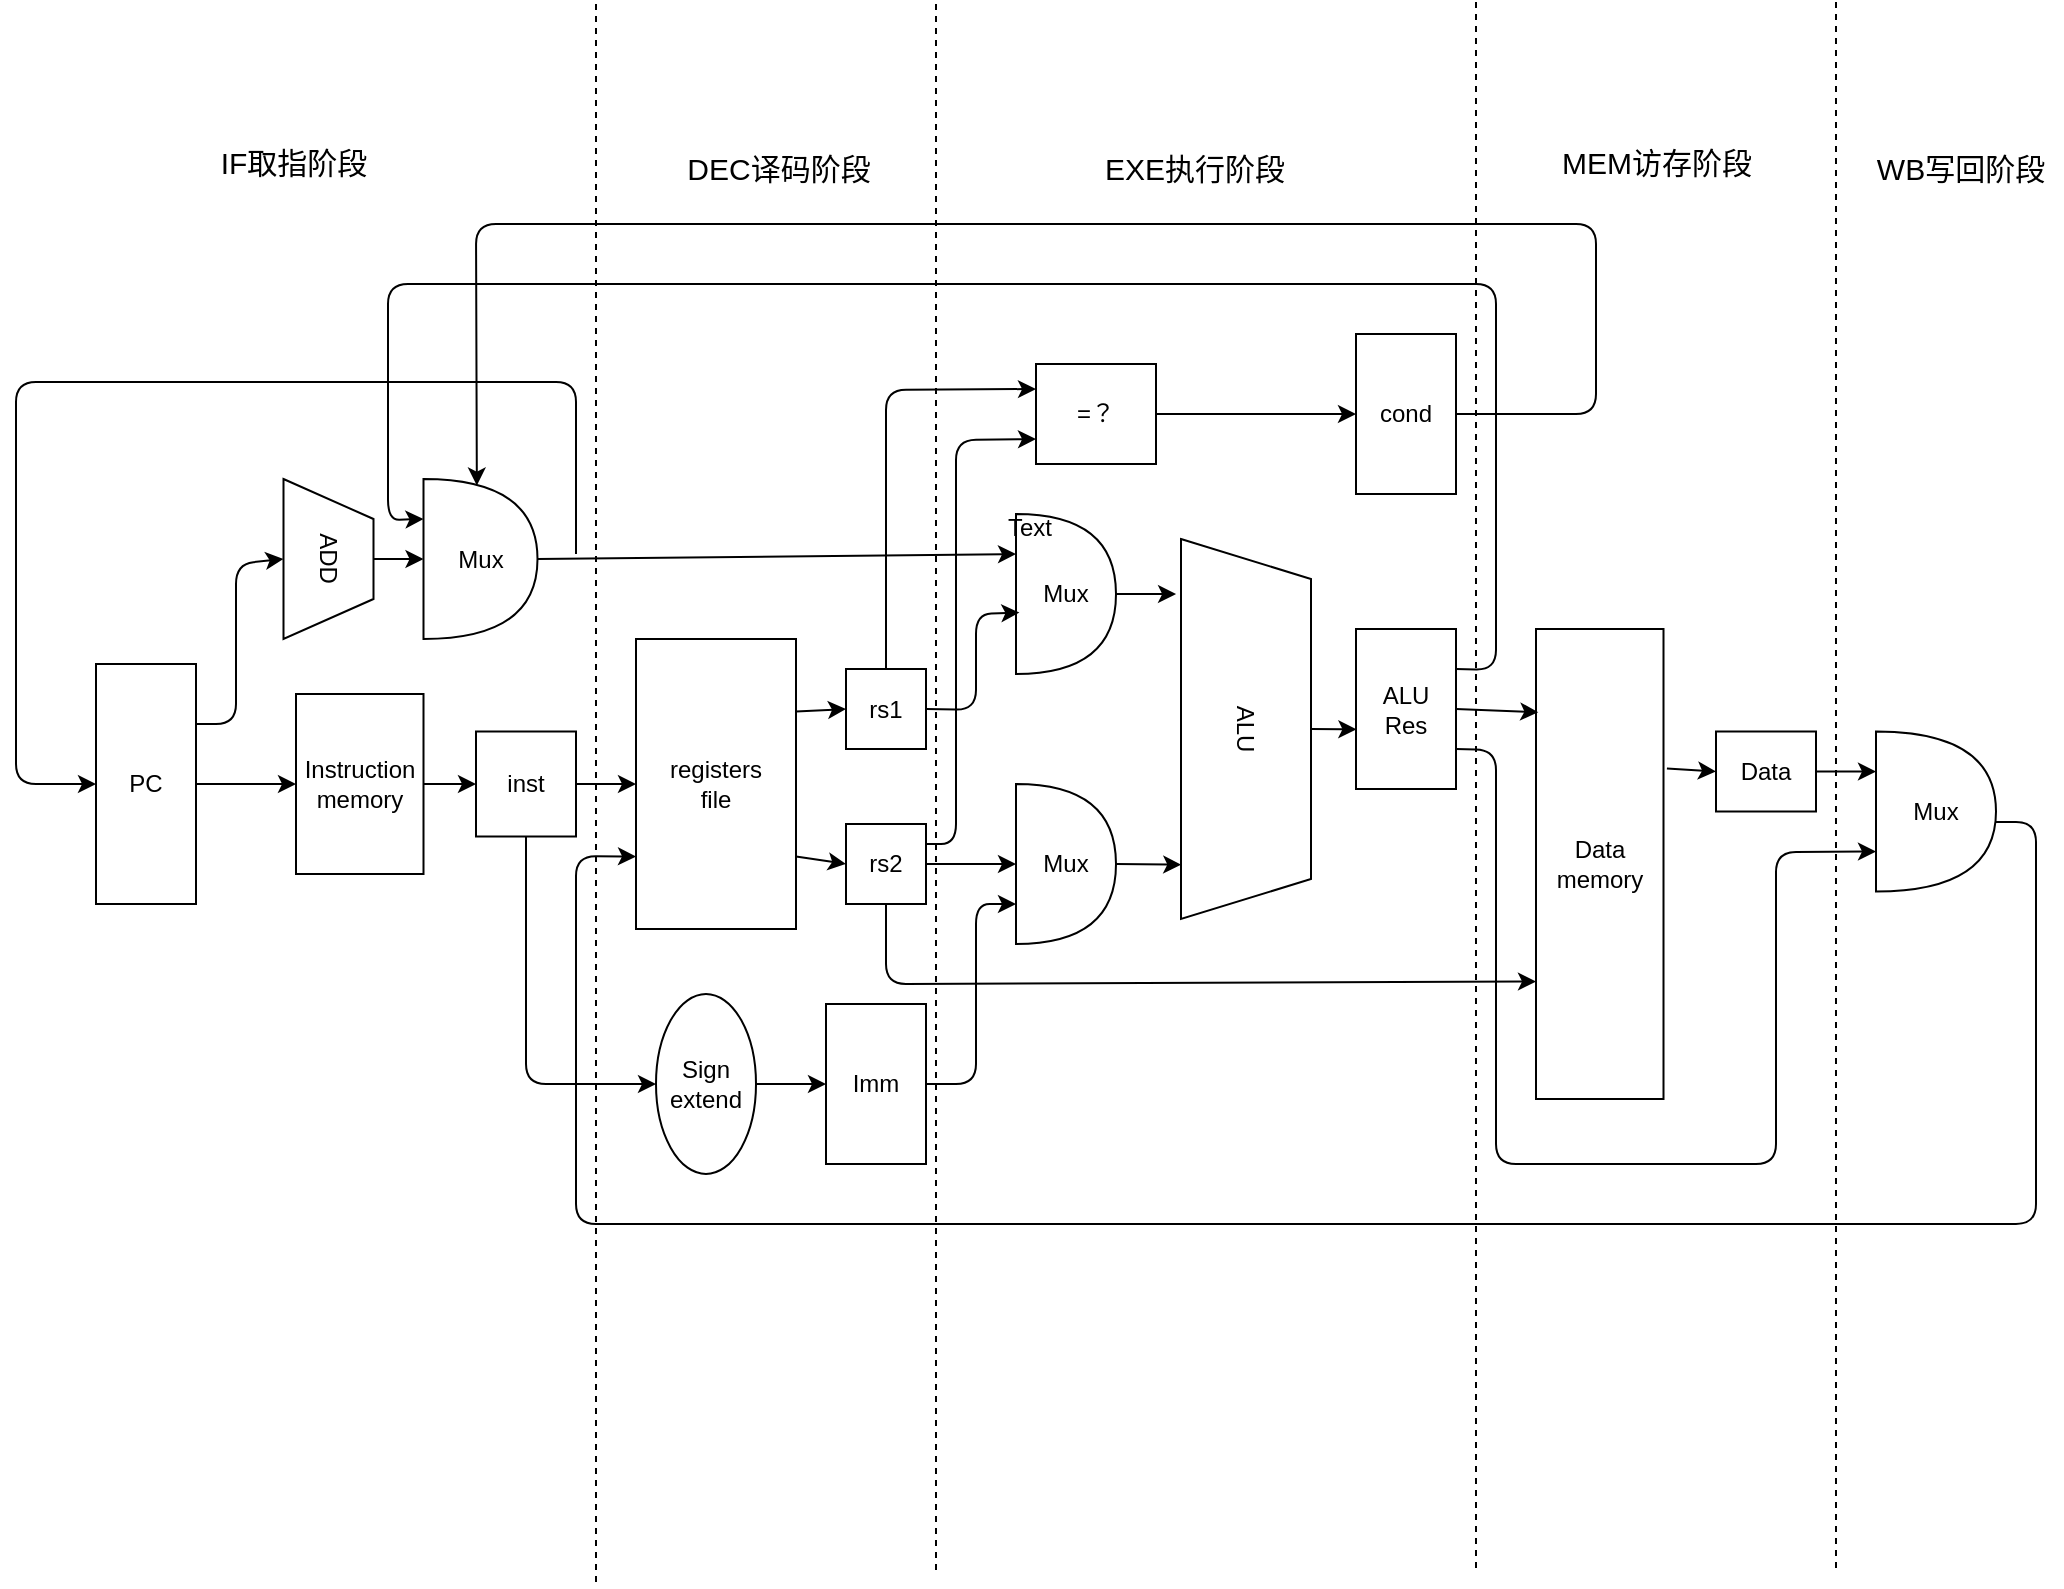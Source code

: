 <mxfile version="14.6.12" type="github">
  <diagram id="mHrBLoBE_nKFGg-nJntb" name="Page-1">
    <mxGraphModel dx="1038" dy="949" grid="1" gridSize="10" guides="1" tooltips="1" connect="1" arrows="1" fold="1" page="0" pageScale="1" pageWidth="827" pageHeight="1169" math="0" shadow="0">
      <root>
        <mxCell id="0" />
        <mxCell id="1" parent="0" />
        <mxCell id="O-riVDPIGo2HMmUdeqhT-26" style="edgeStyle=orthogonalEdgeStyle;rounded=0;orthogonalLoop=1;jettySize=auto;html=1;exitX=1;exitY=0.5;exitDx=0;exitDy=0;entryX=0;entryY=0.5;entryDx=0;entryDy=0;" parent="1" source="O-riVDPIGo2HMmUdeqhT-2" target="O-riVDPIGo2HMmUdeqhT-4" edge="1">
          <mxGeometry relative="1" as="geometry" />
        </mxCell>
        <mxCell id="O-riVDPIGo2HMmUdeqhT-2" value="PC" style="rounded=0;whiteSpace=wrap;html=1;" parent="1" vertex="1">
          <mxGeometry x="130" y="130" width="50" height="120" as="geometry" />
        </mxCell>
        <mxCell id="O-riVDPIGo2HMmUdeqhT-3" value="ADD" style="shape=trapezoid;perimeter=trapezoidPerimeter;whiteSpace=wrap;html=1;fixedSize=1;rotation=90;" parent="1" vertex="1">
          <mxGeometry x="206.25" y="55" width="80" height="45" as="geometry" />
        </mxCell>
        <mxCell id="O-riVDPIGo2HMmUdeqhT-4" value="Instruction&lt;br&gt;memory" style="rounded=0;whiteSpace=wrap;html=1;" parent="1" vertex="1">
          <mxGeometry x="230" y="145" width="63.75" height="90" as="geometry" />
        </mxCell>
        <mxCell id="O-riVDPIGo2HMmUdeqhT-34" style="edgeStyle=orthogonalEdgeStyle;rounded=0;orthogonalLoop=1;jettySize=auto;html=1;exitX=1;exitY=0.5;exitDx=0;exitDy=0;" parent="1" source="O-riVDPIGo2HMmUdeqhT-6" target="O-riVDPIGo2HMmUdeqhT-7" edge="1">
          <mxGeometry relative="1" as="geometry" />
        </mxCell>
        <mxCell id="O-riVDPIGo2HMmUdeqhT-6" value="inst" style="rounded=0;whiteSpace=wrap;html=1;" parent="1" vertex="1">
          <mxGeometry x="320" y="163.75" width="50" height="52.5" as="geometry" />
        </mxCell>
        <mxCell id="O-riVDPIGo2HMmUdeqhT-7" value="registers&lt;br&gt;file" style="rounded=0;whiteSpace=wrap;html=1;" parent="1" vertex="1">
          <mxGeometry x="400" y="117.5" width="80" height="145" as="geometry" />
        </mxCell>
        <mxCell id="O-riVDPIGo2HMmUdeqhT-8" value="rs1" style="rounded=0;whiteSpace=wrap;html=1;" parent="1" vertex="1">
          <mxGeometry x="505" y="132.5" width="40" height="40" as="geometry" />
        </mxCell>
        <mxCell id="O-riVDPIGo2HMmUdeqhT-9" value="rs2" style="rounded=0;whiteSpace=wrap;html=1;" parent="1" vertex="1">
          <mxGeometry x="505" y="210" width="40" height="40" as="geometry" />
        </mxCell>
        <mxCell id="O-riVDPIGo2HMmUdeqhT-11" value="Mux" style="shape=or;whiteSpace=wrap;html=1;" parent="1" vertex="1">
          <mxGeometry x="590" y="55" width="50" height="80" as="geometry" />
        </mxCell>
        <mxCell id="O-riVDPIGo2HMmUdeqhT-12" value="Mux" style="shape=or;whiteSpace=wrap;html=1;" parent="1" vertex="1">
          <mxGeometry x="590" y="190" width="50" height="80" as="geometry" />
        </mxCell>
        <mxCell id="O-riVDPIGo2HMmUdeqhT-13" value="ALU" style="shape=trapezoid;perimeter=trapezoidPerimeter;whiteSpace=wrap;html=1;fixedSize=1;rotation=90;" parent="1" vertex="1">
          <mxGeometry x="610" y="130" width="190" height="65" as="geometry" />
        </mxCell>
        <mxCell id="O-riVDPIGo2HMmUdeqhT-14" value="Mux" style="shape=or;whiteSpace=wrap;html=1;" parent="1" vertex="1">
          <mxGeometry x="293.75" y="37.5" width="57" height="80" as="geometry" />
        </mxCell>
        <mxCell id="O-riVDPIGo2HMmUdeqhT-15" value="=？" style="rounded=0;whiteSpace=wrap;html=1;" parent="1" vertex="1">
          <mxGeometry x="600" y="-20" width="60" height="50" as="geometry" />
        </mxCell>
        <mxCell id="O-riVDPIGo2HMmUdeqhT-16" value="cond" style="rounded=0;whiteSpace=wrap;html=1;" parent="1" vertex="1">
          <mxGeometry x="760" y="-35" width="50" height="80" as="geometry" />
        </mxCell>
        <mxCell id="O-riVDPIGo2HMmUdeqhT-17" value="ALU&lt;br&gt;Res" style="rounded=0;whiteSpace=wrap;html=1;" parent="1" vertex="1">
          <mxGeometry x="760" y="112.5" width="50" height="80" as="geometry" />
        </mxCell>
        <mxCell id="O-riVDPIGo2HMmUdeqhT-18" value="Data&lt;br&gt;memory" style="rounded=0;whiteSpace=wrap;html=1;" parent="1" vertex="1">
          <mxGeometry x="850" y="112.5" width="63.75" height="235" as="geometry" />
        </mxCell>
        <mxCell id="O-riVDPIGo2HMmUdeqhT-19" value="Data" style="rounded=0;whiteSpace=wrap;html=1;" parent="1" vertex="1">
          <mxGeometry x="940" y="163.75" width="50" height="40" as="geometry" />
        </mxCell>
        <mxCell id="O-riVDPIGo2HMmUdeqhT-20" value="Mux" style="shape=or;whiteSpace=wrap;html=1;" parent="1" vertex="1">
          <mxGeometry x="1020" y="163.75" width="60" height="80" as="geometry" />
        </mxCell>
        <mxCell id="O-riVDPIGo2HMmUdeqhT-23" value="Imm" style="rounded=0;whiteSpace=wrap;html=1;" parent="1" vertex="1">
          <mxGeometry x="495" y="300" width="50" height="80" as="geometry" />
        </mxCell>
        <mxCell id="O-riVDPIGo2HMmUdeqhT-24" value="Sign&lt;br&gt;extend" style="ellipse;whiteSpace=wrap;html=1;" parent="1" vertex="1">
          <mxGeometry x="410" y="295" width="50" height="90" as="geometry" />
        </mxCell>
        <mxCell id="O-riVDPIGo2HMmUdeqhT-25" value="" style="endArrow=classic;html=1;exitX=0.5;exitY=1;exitDx=0;exitDy=0;entryX=0;entryY=0.5;entryDx=0;entryDy=0;" parent="1" source="O-riVDPIGo2HMmUdeqhT-6" target="O-riVDPIGo2HMmUdeqhT-24" edge="1">
          <mxGeometry width="50" height="50" relative="1" as="geometry">
            <mxPoint x="660" y="365" as="sourcePoint" />
            <mxPoint x="710" y="315" as="targetPoint" />
            <Array as="points">
              <mxPoint x="345" y="340" />
            </Array>
          </mxGeometry>
        </mxCell>
        <mxCell id="O-riVDPIGo2HMmUdeqhT-27" value="" style="endArrow=classic;html=1;exitX=1;exitY=0.75;exitDx=0;exitDy=0;entryX=0;entryY=0.5;entryDx=0;entryDy=0;" parent="1" source="O-riVDPIGo2HMmUdeqhT-7" target="O-riVDPIGo2HMmUdeqhT-9" edge="1">
          <mxGeometry width="50" height="50" relative="1" as="geometry">
            <mxPoint x="650" y="300" as="sourcePoint" />
            <mxPoint x="700" y="250" as="targetPoint" />
          </mxGeometry>
        </mxCell>
        <mxCell id="O-riVDPIGo2HMmUdeqhT-28" value="" style="endArrow=classic;html=1;entryX=0.5;entryY=1;entryDx=0;entryDy=0;exitX=1;exitY=0.25;exitDx=0;exitDy=0;" parent="1" source="O-riVDPIGo2HMmUdeqhT-2" target="O-riVDPIGo2HMmUdeqhT-3" edge="1">
          <mxGeometry width="50" height="50" relative="1" as="geometry">
            <mxPoint x="180" y="150" as="sourcePoint" />
            <mxPoint x="220" y="80" as="targetPoint" />
            <Array as="points">
              <mxPoint x="200" y="160" />
              <mxPoint x="200" y="80" />
            </Array>
          </mxGeometry>
        </mxCell>
        <mxCell id="O-riVDPIGo2HMmUdeqhT-30" value="" style="endArrow=classic;html=1;exitX=0.5;exitY=0;exitDx=0;exitDy=0;entryX=0;entryY=0.5;entryDx=0;entryDy=0;entryPerimeter=0;" parent="1" source="O-riVDPIGo2HMmUdeqhT-3" target="O-riVDPIGo2HMmUdeqhT-14" edge="1">
          <mxGeometry width="50" height="50" relative="1" as="geometry">
            <mxPoint x="140" y="-20" as="sourcePoint" />
            <mxPoint x="295" y="90" as="targetPoint" />
          </mxGeometry>
        </mxCell>
        <mxCell id="O-riVDPIGo2HMmUdeqhT-32" value="" style="endArrow=classic;html=1;exitX=1;exitY=0.5;exitDx=0;exitDy=0;entryX=0;entryY=0.5;entryDx=0;entryDy=0;" parent="1" source="O-riVDPIGo2HMmUdeqhT-4" target="O-riVDPIGo2HMmUdeqhT-6" edge="1">
          <mxGeometry width="50" height="50" relative="1" as="geometry">
            <mxPoint x="150" y="410" as="sourcePoint" />
            <mxPoint x="200" y="360" as="targetPoint" />
          </mxGeometry>
        </mxCell>
        <mxCell id="O-riVDPIGo2HMmUdeqhT-37" value="" style="endArrow=classic;html=1;exitX=1;exitY=0.25;exitDx=0;exitDy=0;entryX=0;entryY=0.5;entryDx=0;entryDy=0;" parent="1" source="O-riVDPIGo2HMmUdeqhT-7" target="O-riVDPIGo2HMmUdeqhT-8" edge="1">
          <mxGeometry width="50" height="50" relative="1" as="geometry">
            <mxPoint x="630" y="180" as="sourcePoint" />
            <mxPoint x="680" y="130" as="targetPoint" />
          </mxGeometry>
        </mxCell>
        <mxCell id="O-riVDPIGo2HMmUdeqhT-38" value="" style="endArrow=classic;html=1;exitX=1;exitY=0.5;exitDx=0;exitDy=0;entryX=0;entryY=0.5;entryDx=0;entryDy=0;" parent="1" source="O-riVDPIGo2HMmUdeqhT-24" target="O-riVDPIGo2HMmUdeqhT-23" edge="1">
          <mxGeometry width="50" height="50" relative="1" as="geometry">
            <mxPoint x="670" y="440" as="sourcePoint" />
            <mxPoint x="720" y="390" as="targetPoint" />
          </mxGeometry>
        </mxCell>
        <mxCell id="O-riVDPIGo2HMmUdeqhT-40" value="" style="endArrow=classic;html=1;exitX=1;exitY=0.5;exitDx=0;exitDy=0;entryX=0;entryY=0.75;entryDx=0;entryDy=0;entryPerimeter=0;" parent="1" source="O-riVDPIGo2HMmUdeqhT-23" target="O-riVDPIGo2HMmUdeqhT-12" edge="1">
          <mxGeometry width="50" height="50" relative="1" as="geometry">
            <mxPoint x="670" y="380" as="sourcePoint" />
            <mxPoint x="720" y="330" as="targetPoint" />
            <Array as="points">
              <mxPoint x="570" y="340" />
              <mxPoint x="570" y="250" />
            </Array>
          </mxGeometry>
        </mxCell>
        <mxCell id="O-riVDPIGo2HMmUdeqhT-41" value="" style="endArrow=classic;html=1;exitX=1;exitY=0.5;exitDx=0;exitDy=0;entryX=0;entryY=0.5;entryDx=0;entryDy=0;entryPerimeter=0;" parent="1" source="O-riVDPIGo2HMmUdeqhT-9" target="O-riVDPIGo2HMmUdeqhT-12" edge="1">
          <mxGeometry width="50" height="50" relative="1" as="geometry">
            <mxPoint x="660" y="390" as="sourcePoint" />
            <mxPoint x="710" y="340" as="targetPoint" />
          </mxGeometry>
        </mxCell>
        <mxCell id="O-riVDPIGo2HMmUdeqhT-42" value="" style="endArrow=classic;html=1;exitX=1;exitY=0.5;exitDx=0;exitDy=0;exitPerimeter=0;entryX=0.145;entryY=1.038;entryDx=0;entryDy=0;entryPerimeter=0;" parent="1" source="O-riVDPIGo2HMmUdeqhT-11" target="O-riVDPIGo2HMmUdeqhT-13" edge="1">
          <mxGeometry width="50" height="50" relative="1" as="geometry">
            <mxPoint x="630" y="180" as="sourcePoint" />
            <mxPoint x="640" y="150" as="targetPoint" />
          </mxGeometry>
        </mxCell>
        <mxCell id="O-riVDPIGo2HMmUdeqhT-43" value="" style="endArrow=classic;html=1;exitX=1;exitY=0.5;exitDx=0;exitDy=0;exitPerimeter=0;entryX=0.857;entryY=0.998;entryDx=0;entryDy=0;entryPerimeter=0;" parent="1" source="O-riVDPIGo2HMmUdeqhT-12" target="O-riVDPIGo2HMmUdeqhT-13" edge="1">
          <mxGeometry width="50" height="50" relative="1" as="geometry">
            <mxPoint x="670" y="330" as="sourcePoint" />
            <mxPoint x="720" y="280" as="targetPoint" />
          </mxGeometry>
        </mxCell>
        <mxCell id="O-riVDPIGo2HMmUdeqhT-44" value="" style="endArrow=classic;html=1;exitX=1;exitY=0.5;exitDx=0;exitDy=0;entryX=0;entryY=0.25;entryDx=0;entryDy=0;entryPerimeter=0;exitPerimeter=0;" parent="1" source="O-riVDPIGo2HMmUdeqhT-14" target="O-riVDPIGo2HMmUdeqhT-11" edge="1">
          <mxGeometry width="50" height="50" relative="1" as="geometry">
            <mxPoint x="370" y="77.5" as="sourcePoint" />
            <mxPoint x="570" y="50" as="targetPoint" />
          </mxGeometry>
        </mxCell>
        <mxCell id="O-riVDPIGo2HMmUdeqhT-46" value="" style="endArrow=classic;html=1;exitX=1;exitY=0.5;exitDx=0;exitDy=0;entryX=0.034;entryY=0.616;entryDx=0;entryDy=0;entryPerimeter=0;" parent="1" source="O-riVDPIGo2HMmUdeqhT-8" target="O-riVDPIGo2HMmUdeqhT-11" edge="1">
          <mxGeometry width="50" height="50" relative="1" as="geometry">
            <mxPoint x="695" y="340" as="sourcePoint" />
            <mxPoint x="740" y="250" as="targetPoint" />
            <Array as="points">
              <mxPoint x="570" y="153" />
              <mxPoint x="570" y="105" />
            </Array>
          </mxGeometry>
        </mxCell>
        <mxCell id="O-riVDPIGo2HMmUdeqhT-48" value="" style="endArrow=classic;html=1;exitX=1;exitY=0.25;exitDx=0;exitDy=0;entryX=0;entryY=0.75;entryDx=0;entryDy=0;" parent="1" source="O-riVDPIGo2HMmUdeqhT-9" target="O-riVDPIGo2HMmUdeqhT-15" edge="1">
          <mxGeometry width="50" height="50" relative="1" as="geometry">
            <mxPoint x="640" y="370" as="sourcePoint" />
            <mxPoint x="685" y="280" as="targetPoint" />
            <Array as="points">
              <mxPoint x="560" y="220" />
              <mxPoint x="560" y="18" />
            </Array>
          </mxGeometry>
        </mxCell>
        <mxCell id="O-riVDPIGo2HMmUdeqhT-49" value="" style="endArrow=classic;html=1;entryX=0;entryY=0.5;entryDx=0;entryDy=0;exitX=1;exitY=0.5;exitDx=0;exitDy=0;" parent="1" source="O-riVDPIGo2HMmUdeqhT-15" target="O-riVDPIGo2HMmUdeqhT-16" edge="1">
          <mxGeometry width="50" height="50" relative="1" as="geometry">
            <mxPoint x="660" y="15" as="sourcePoint" />
            <mxPoint x="710" y="-35" as="targetPoint" />
          </mxGeometry>
        </mxCell>
        <mxCell id="O-riVDPIGo2HMmUdeqhT-50" value="" style="endArrow=classic;html=1;entryX=0;entryY=0.25;entryDx=0;entryDy=0;exitX=0.5;exitY=0;exitDx=0;exitDy=0;" parent="1" source="O-riVDPIGo2HMmUdeqhT-8" target="O-riVDPIGo2HMmUdeqhT-15" edge="1">
          <mxGeometry width="50" height="50" relative="1" as="geometry">
            <mxPoint x="530" y="130" as="sourcePoint" />
            <mxPoint x="540" y="-40" as="targetPoint" />
            <Array as="points">
              <mxPoint x="525" y="-7" />
            </Array>
          </mxGeometry>
        </mxCell>
        <mxCell id="O-riVDPIGo2HMmUdeqhT-51" value="" style="endArrow=classic;html=1;exitX=0.5;exitY=0;exitDx=0;exitDy=0;entryX=0.004;entryY=0.627;entryDx=0;entryDy=0;entryPerimeter=0;" parent="1" source="O-riVDPIGo2HMmUdeqhT-13" target="O-riVDPIGo2HMmUdeqhT-17" edge="1">
          <mxGeometry width="50" height="50" relative="1" as="geometry">
            <mxPoint x="540" y="-50" as="sourcePoint" />
            <mxPoint x="590" y="-100" as="targetPoint" />
          </mxGeometry>
        </mxCell>
        <mxCell id="O-riVDPIGo2HMmUdeqhT-52" value="" style="endArrow=classic;html=1;exitX=0.5;exitY=1;exitDx=0;exitDy=0;entryX=0;entryY=0.75;entryDx=0;entryDy=0;" parent="1" source="O-riVDPIGo2HMmUdeqhT-9" target="O-riVDPIGo2HMmUdeqhT-18" edge="1">
          <mxGeometry width="50" height="50" relative="1" as="geometry">
            <mxPoint x="630" y="180" as="sourcePoint" />
            <mxPoint x="680" y="130" as="targetPoint" />
            <Array as="points">
              <mxPoint x="525" y="290" />
            </Array>
          </mxGeometry>
        </mxCell>
        <mxCell id="O-riVDPIGo2HMmUdeqhT-53" value="" style="endArrow=classic;html=1;exitX=1;exitY=0.5;exitDx=0;exitDy=0;entryX=0.018;entryY=0.177;entryDx=0;entryDy=0;entryPerimeter=0;" parent="1" source="O-riVDPIGo2HMmUdeqhT-17" target="O-riVDPIGo2HMmUdeqhT-18" edge="1">
          <mxGeometry width="50" height="50" relative="1" as="geometry">
            <mxPoint x="630" y="180" as="sourcePoint" />
            <mxPoint x="680" y="130" as="targetPoint" />
          </mxGeometry>
        </mxCell>
        <mxCell id="O-riVDPIGo2HMmUdeqhT-55" value="" style="endArrow=classic;html=1;exitX=1;exitY=0.5;exitDx=0;exitDy=0;entryX=0.468;entryY=0.041;entryDx=0;entryDy=0;entryPerimeter=0;" parent="1" edge="1" target="O-riVDPIGo2HMmUdeqhT-14" source="O-riVDPIGo2HMmUdeqhT-16">
          <mxGeometry width="50" height="50" relative="1" as="geometry">
            <mxPoint x="810" y="12.5" as="sourcePoint" />
            <mxPoint x="954" y="-2.5" as="targetPoint" />
            <Array as="points">
              <mxPoint x="880" y="5" />
              <mxPoint x="880" y="-90" />
              <mxPoint x="320" y="-90" />
            </Array>
          </mxGeometry>
        </mxCell>
        <mxCell id="O-riVDPIGo2HMmUdeqhT-57" value="" style="endArrow=classic;html=1;exitX=1;exitY=0.25;exitDx=0;exitDy=0;entryX=0;entryY=0.25;entryDx=0;entryDy=0;entryPerimeter=0;" parent="1" source="O-riVDPIGo2HMmUdeqhT-17" edge="1" target="O-riVDPIGo2HMmUdeqhT-14">
          <mxGeometry width="50" height="50" relative="1" as="geometry">
            <mxPoint x="1025" y="60" as="sourcePoint" />
            <mxPoint x="213" y="-51" as="targetPoint" />
            <Array as="points">
              <mxPoint x="830" y="133" />
              <mxPoint x="830" y="-60" />
              <mxPoint x="276" y="-60" />
              <mxPoint x="276" y="58" />
            </Array>
          </mxGeometry>
        </mxCell>
        <mxCell id="O-riVDPIGo2HMmUdeqhT-58" value="" style="endArrow=classic;html=1;exitX=1;exitY=0.75;exitDx=0;exitDy=0;entryX=0;entryY=0.75;entryDx=0;entryDy=0;entryPerimeter=0;" parent="1" source="O-riVDPIGo2HMmUdeqhT-17" target="O-riVDPIGo2HMmUdeqhT-20" edge="1">
          <mxGeometry width="50" height="50" relative="1" as="geometry">
            <mxPoint x="750" y="420" as="sourcePoint" />
            <mxPoint x="1000" y="380" as="targetPoint" />
            <Array as="points">
              <mxPoint x="830" y="173" />
              <mxPoint x="830" y="380" />
              <mxPoint x="970" y="380" />
              <mxPoint x="970" y="224" />
            </Array>
          </mxGeometry>
        </mxCell>
        <mxCell id="O-riVDPIGo2HMmUdeqhT-59" value="" style="endArrow=classic;html=1;exitX=1.027;exitY=0.297;exitDx=0;exitDy=0;exitPerimeter=0;entryX=0;entryY=0.5;entryDx=0;entryDy=0;" parent="1" source="O-riVDPIGo2HMmUdeqhT-18" target="O-riVDPIGo2HMmUdeqhT-19" edge="1">
          <mxGeometry width="50" height="50" relative="1" as="geometry">
            <mxPoint x="630" y="180" as="sourcePoint" />
            <mxPoint x="680" y="130" as="targetPoint" />
          </mxGeometry>
        </mxCell>
        <mxCell id="O-riVDPIGo2HMmUdeqhT-60" value="" style="endArrow=classic;html=1;exitX=1;exitY=0.5;exitDx=0;exitDy=0;entryX=0;entryY=0.25;entryDx=0;entryDy=0;entryPerimeter=0;" parent="1" source="O-riVDPIGo2HMmUdeqhT-19" target="O-riVDPIGo2HMmUdeqhT-20" edge="1">
          <mxGeometry width="50" height="50" relative="1" as="geometry">
            <mxPoint x="630" y="180" as="sourcePoint" />
            <mxPoint x="680" y="130" as="targetPoint" />
          </mxGeometry>
        </mxCell>
        <mxCell id="O-riVDPIGo2HMmUdeqhT-61" value="" style="endArrow=classic;html=1;entryX=0;entryY=0.75;entryDx=0;entryDy=0;" parent="1" target="O-riVDPIGo2HMmUdeqhT-7" edge="1">
          <mxGeometry width="50" height="50" relative="1" as="geometry">
            <mxPoint x="1080" y="209" as="sourcePoint" />
            <mxPoint x="360" y="370" as="targetPoint" />
            <Array as="points">
              <mxPoint x="1100" y="209" />
              <mxPoint x="1100" y="410" />
              <mxPoint x="370" y="410" />
              <mxPoint x="370" y="226" />
            </Array>
          </mxGeometry>
        </mxCell>
        <mxCell id="O-riVDPIGo2HMmUdeqhT-62" value="" style="endArrow=classic;html=1;entryX=0;entryY=0.5;entryDx=0;entryDy=0;" parent="1" target="O-riVDPIGo2HMmUdeqhT-2" edge="1">
          <mxGeometry width="50" height="50" relative="1" as="geometry">
            <mxPoint x="370" y="75" as="sourcePoint" />
            <mxPoint x="220" y="-130" as="targetPoint" />
            <Array as="points">
              <mxPoint x="370" y="-11" />
              <mxPoint x="90" y="-11" />
              <mxPoint x="90" y="190" />
            </Array>
          </mxGeometry>
        </mxCell>
        <mxCell id="O-riVDPIGo2HMmUdeqhT-64" value="" style="endArrow=none;dashed=1;html=1;" parent="1" edge="1">
          <mxGeometry width="50" height="50" relative="1" as="geometry">
            <mxPoint x="380" y="-200" as="sourcePoint" />
            <mxPoint x="380" y="590" as="targetPoint" />
          </mxGeometry>
        </mxCell>
        <mxCell id="O-riVDPIGo2HMmUdeqhT-65" value="" style="endArrow=none;dashed=1;html=1;" parent="1" edge="1">
          <mxGeometry width="50" height="50" relative="1" as="geometry">
            <mxPoint x="550" y="-200" as="sourcePoint" />
            <mxPoint x="550" y="585.635" as="targetPoint" />
          </mxGeometry>
        </mxCell>
        <mxCell id="O-riVDPIGo2HMmUdeqhT-66" value="" style="endArrow=none;dashed=1;html=1;" parent="1" edge="1">
          <mxGeometry width="50" height="50" relative="1" as="geometry">
            <mxPoint x="820" y="-201" as="sourcePoint" />
            <mxPoint x="820" y="584.635" as="targetPoint" />
          </mxGeometry>
        </mxCell>
        <mxCell id="O-riVDPIGo2HMmUdeqhT-67" value="" style="endArrow=none;dashed=1;html=1;" parent="1" edge="1">
          <mxGeometry width="50" height="50" relative="1" as="geometry">
            <mxPoint x="1000" y="-201" as="sourcePoint" />
            <mxPoint x="1000" y="584.635" as="targetPoint" />
          </mxGeometry>
        </mxCell>
        <mxCell id="O-riVDPIGo2HMmUdeqhT-68" value="&lt;font style=&quot;font-size: 15px&quot;&gt;IF取指阶段&lt;/font&gt;" style="text;html=1;strokeColor=none;fillColor=none;align=center;verticalAlign=middle;whiteSpace=wrap;rounded=0;" parent="1" vertex="1">
          <mxGeometry x="187" y="-131" width="84" height="20" as="geometry" />
        </mxCell>
        <mxCell id="O-riVDPIGo2HMmUdeqhT-70" value="&lt;font style=&quot;font-size: 15px&quot;&gt;DEC译码阶段&lt;/font&gt;" style="text;html=1;strokeColor=none;fillColor=none;align=center;verticalAlign=middle;whiteSpace=wrap;rounded=0;" parent="1" vertex="1">
          <mxGeometry x="421" y="-128" width="101" height="20" as="geometry" />
        </mxCell>
        <mxCell id="O-riVDPIGo2HMmUdeqhT-71" value="&lt;font style=&quot;font-size: 15px&quot;&gt;EXE执行阶段&lt;/font&gt;" style="text;html=1;strokeColor=none;fillColor=none;align=center;verticalAlign=middle;whiteSpace=wrap;rounded=0;" parent="1" vertex="1">
          <mxGeometry x="629" y="-128" width="101" height="20" as="geometry" />
        </mxCell>
        <mxCell id="O-riVDPIGo2HMmUdeqhT-72" value="&lt;font style=&quot;font-size: 15px&quot;&gt;MEM访存阶段&lt;/font&gt;" style="text;html=1;strokeColor=none;fillColor=none;align=center;verticalAlign=middle;whiteSpace=wrap;rounded=0;" parent="1" vertex="1">
          <mxGeometry x="859.5" y="-131" width="101" height="20" as="geometry" />
        </mxCell>
        <mxCell id="O-riVDPIGo2HMmUdeqhT-73" value="&lt;font style=&quot;font-size: 15px&quot;&gt;WB写回阶段&lt;/font&gt;" style="text;html=1;strokeColor=none;fillColor=none;align=center;verticalAlign=middle;whiteSpace=wrap;rounded=0;" parent="1" vertex="1">
          <mxGeometry x="1012" y="-128" width="101" height="20" as="geometry" />
        </mxCell>
        <mxCell id="NgttfT8SwabfHCzuQ8e6-2" value="Text" style="text;html=1;strokeColor=none;fillColor=none;align=center;verticalAlign=middle;whiteSpace=wrap;rounded=0;" vertex="1" parent="1">
          <mxGeometry x="577" y="52" width="40" height="20" as="geometry" />
        </mxCell>
      </root>
    </mxGraphModel>
  </diagram>
</mxfile>
